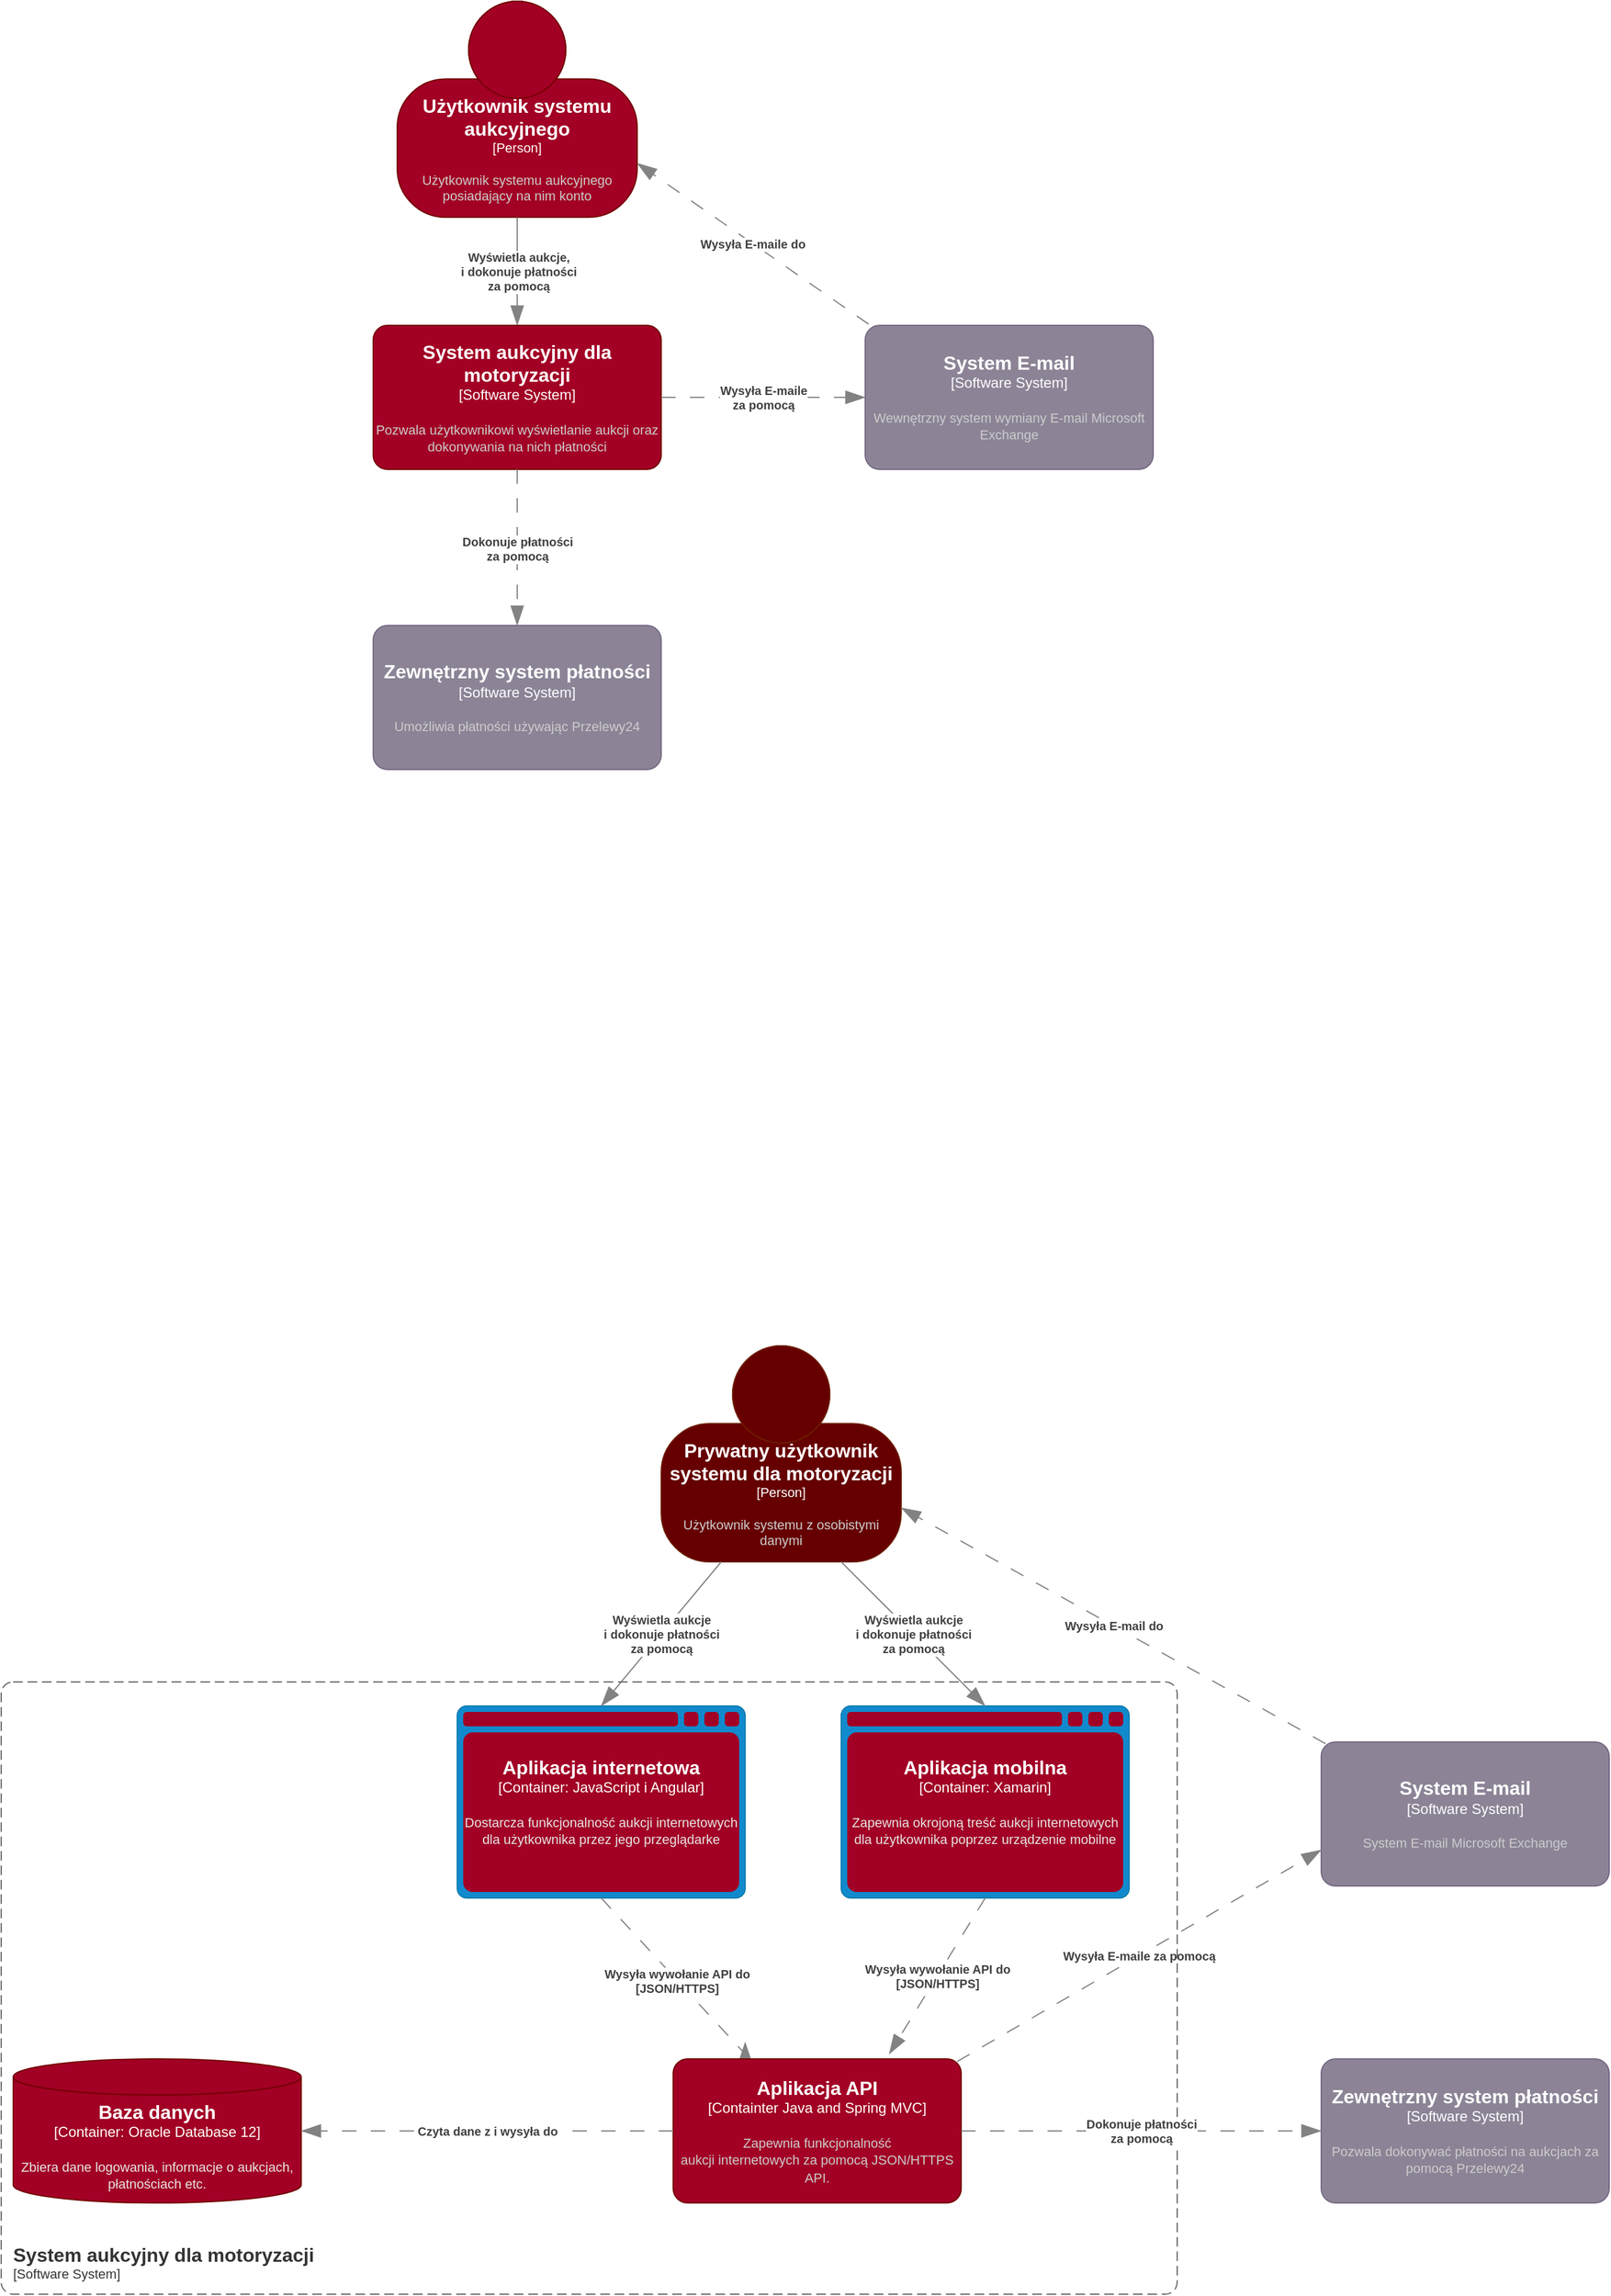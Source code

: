 <mxfile version="26.1.1">
  <diagram name="Strona-1" id="V2bcWA2_caKUuABU5mve">
    <mxGraphModel dx="2514" dy="878" grid="1" gridSize="10" guides="1" tooltips="1" connect="1" arrows="1" fold="1" page="1" pageScale="1" pageWidth="827" pageHeight="1169" math="0" shadow="0">
      <root>
        <mxCell id="0" />
        <mxCell id="1" parent="0" />
        <object placeholders="1" c4Name="Użytkownik systemu aukcyjnego" c4Type="Person" c4Description="Użytkownik systemu aukcyjnego posiadający na nim konto" label="&lt;font style=&quot;font-size: 16px&quot;&gt;&lt;b&gt;%c4Name%&lt;/b&gt;&lt;/font&gt;&lt;div&gt;[%c4Type%]&lt;/div&gt;&lt;br&gt;&lt;div&gt;&lt;font style=&quot;font-size: 11px&quot;&gt;&lt;font color=&quot;#cccccc&quot;&gt;%c4Description%&lt;/font&gt;&lt;/div&gt;" id="G_2vIIOp6yIZ4K_ppZqW-1">
          <mxCell style="html=1;fontSize=11;dashed=0;whiteSpace=wrap;fillColor=#a20025;strokeColor=#6F0000;fontColor=#ffffff;shape=mxgraph.c4.person2;align=center;metaEdit=1;points=[[0.5,0,0],[1,0.5,0],[1,0.75,0],[0.75,1,0],[0.5,1,0],[0.25,1,0],[0,0.75,0],[0,0.5,0]];resizable=0;" vertex="1" parent="1">
            <mxGeometry x="170" y="40" width="200" height="180" as="geometry" />
          </mxCell>
        </object>
        <object placeholders="1" c4Type="Relationship" c4Description="Wyświetla aukcje,&#xa; i dokonuje płatności &#xa;za pomocą" label="&lt;div style=&quot;text-align: left&quot;&gt;&lt;div style=&quot;text-align: center&quot;&gt;&lt;b&gt;%c4Description%&lt;/b&gt;&lt;/div&gt;" id="G_2vIIOp6yIZ4K_ppZqW-3">
          <mxCell style="endArrow=blockThin;html=1;fontSize=10;fontColor=#404040;strokeWidth=1;endFill=1;strokeColor=#828282;elbow=vertical;metaEdit=1;endSize=14;startSize=14;jumpStyle=arc;jumpSize=16;rounded=0;edgeStyle=orthogonalEdgeStyle;exitX=0.5;exitY=1;exitDx=0;exitDy=0;exitPerimeter=0;" edge="1" parent="1" source="G_2vIIOp6yIZ4K_ppZqW-1">
            <mxGeometry width="240" relative="1" as="geometry">
              <mxPoint x="290" y="390" as="sourcePoint" />
              <mxPoint x="270" y="310" as="targetPoint" />
            </mxGeometry>
          </mxCell>
        </object>
        <object placeholders="1" c4Name="System aukcyjny dla motoryzacji" c4Type="Software System" c4Description="Pozwala użytkownikowi wyświetlanie aukcji oraz dokonywania na nich płatności" label="&lt;font style=&quot;font-size: 16px&quot;&gt;&lt;b&gt;%c4Name%&lt;/b&gt;&lt;/font&gt;&lt;div&gt;[%c4Type%]&lt;/div&gt;&lt;br&gt;&lt;div&gt;&lt;font style=&quot;font-size: 11px&quot;&gt;&lt;font color=&quot;#cccccc&quot;&gt;%c4Description%&lt;/font&gt;&lt;/div&gt;" id="G_2vIIOp6yIZ4K_ppZqW-5">
          <mxCell style="rounded=1;whiteSpace=wrap;html=1;labelBackgroundColor=none;fillColor=#a20025;fontColor=#ffffff;align=center;arcSize=10;strokeColor=#6F0000;metaEdit=1;resizable=0;points=[[0.25,0,0],[0.5,0,0],[0.75,0,0],[1,0.25,0],[1,0.5,0],[1,0.75,0],[0.75,1,0],[0.5,1,0],[0.25,1,0],[0,0.75,0],[0,0.5,0],[0,0.25,0]];" vertex="1" parent="1">
            <mxGeometry x="150" y="310" width="240" height="120" as="geometry" />
          </mxCell>
        </object>
        <object placeholders="1" c4Type="Relationship" c4Description="Wysyła E-maile&#xa;za pomocą" label="&lt;div style=&quot;text-align: left&quot;&gt;&lt;div style=&quot;text-align: center&quot;&gt;&lt;b&gt;%c4Description%&lt;/b&gt;&lt;/div&gt;" id="G_2vIIOp6yIZ4K_ppZqW-9">
          <mxCell style="endArrow=blockThin;html=1;fontSize=10;fontColor=#404040;strokeWidth=1;endFill=1;strokeColor=#828282;elbow=vertical;metaEdit=1;endSize=14;startSize=14;jumpStyle=arc;jumpSize=16;rounded=0;edgeStyle=orthogonalEdgeStyle;exitX=1;exitY=0.5;exitDx=0;exitDy=0;exitPerimeter=0;dashed=1;dashPattern=12 12;entryX=0;entryY=0.5;entryDx=0;entryDy=0;entryPerimeter=0;" edge="1" parent="1" source="G_2vIIOp6yIZ4K_ppZqW-5" target="G_2vIIOp6yIZ4K_ppZqW-10">
            <mxGeometry width="240" relative="1" as="geometry">
              <mxPoint x="440" y="390" as="sourcePoint" />
              <mxPoint x="600" y="370" as="targetPoint" />
            </mxGeometry>
          </mxCell>
        </object>
        <object placeholders="1" c4Name="System E-mail" c4Type="Software System" c4Description="Wewnętrzny system wymiany E-mail Microsoft Exchange" label="&lt;font style=&quot;font-size: 16px&quot;&gt;&lt;b&gt;%c4Name%&lt;/b&gt;&lt;/font&gt;&lt;div&gt;[%c4Type%]&lt;/div&gt;&lt;br&gt;&lt;div&gt;&lt;font style=&quot;font-size: 11px&quot;&gt;&lt;font color=&quot;#cccccc&quot;&gt;%c4Description%&lt;/font&gt;&lt;/div&gt;" id="G_2vIIOp6yIZ4K_ppZqW-10">
          <mxCell style="rounded=1;whiteSpace=wrap;html=1;labelBackgroundColor=none;fillColor=#8C8496;fontColor=#ffffff;align=center;arcSize=10;strokeColor=#736782;metaEdit=1;resizable=0;points=[[0.25,0,0],[0.5,0,0],[0.75,0,0],[1,0.25,0],[1,0.5,0],[1,0.75,0],[0.75,1,0],[0.5,1,0],[0.25,1,0],[0,0.75,0],[0,0.5,0],[0,0.25,0]];" vertex="1" parent="1">
            <mxGeometry x="560" y="310" width="240" height="120" as="geometry" />
          </mxCell>
        </object>
        <object placeholders="1" c4Type="Relationship" c4Description="Wysyła E-maile do" label="&lt;div style=&quot;text-align: left&quot;&gt;&lt;div style=&quot;text-align: center&quot;&gt;&lt;b&gt;%c4Description%&lt;/b&gt;&lt;/div&gt;" id="G_2vIIOp6yIZ4K_ppZqW-13">
          <mxCell style="endArrow=blockThin;html=1;fontSize=10;fontColor=#404040;strokeWidth=1;endFill=1;strokeColor=#828282;elbow=vertical;metaEdit=1;endSize=14;startSize=14;jumpStyle=arc;jumpSize=16;rounded=0;exitX=0.012;exitY=-0.008;exitDx=0;exitDy=0;exitPerimeter=0;entryX=1;entryY=0.75;entryDx=0;entryDy=0;entryPerimeter=0;dashed=1;dashPattern=12 12;" edge="1" parent="1" source="G_2vIIOp6yIZ4K_ppZqW-10" target="G_2vIIOp6yIZ4K_ppZqW-1">
            <mxGeometry width="240" relative="1" as="geometry">
              <mxPoint x="590" y="230" as="sourcePoint" />
              <mxPoint x="830" y="230" as="targetPoint" />
            </mxGeometry>
          </mxCell>
        </object>
        <object placeholders="1" c4Type="Relationship" c4Description="Dokonuje płatności&#xa;za pomocą" label="&lt;div style=&quot;text-align: left&quot;&gt;&lt;div style=&quot;text-align: center&quot;&gt;&lt;b&gt;%c4Description%&lt;/b&gt;&lt;/div&gt;" id="G_2vIIOp6yIZ4K_ppZqW-14">
          <mxCell style="endArrow=blockThin;html=1;fontSize=10;fontColor=#404040;strokeWidth=1;endFill=1;strokeColor=#828282;elbow=vertical;metaEdit=1;endSize=14;startSize=14;jumpStyle=arc;jumpSize=16;rounded=0;exitX=0.5;exitY=1;exitDx=0;exitDy=0;exitPerimeter=0;entryX=0.5;entryY=0;entryDx=0;entryDy=0;entryPerimeter=0;dashed=1;dashPattern=12 12;" edge="1" parent="1" source="G_2vIIOp6yIZ4K_ppZqW-5" target="G_2vIIOp6yIZ4K_ppZqW-15">
            <mxGeometry x="0.005" width="240" relative="1" as="geometry">
              <mxPoint x="450" y="620" as="sourcePoint" />
              <mxPoint x="560" y="585" as="targetPoint" />
              <mxPoint as="offset" />
            </mxGeometry>
          </mxCell>
        </object>
        <object placeholders="1" c4Name="Zewnętrzny system płatności" c4Type="Software System" c4Description="Umożliwia płatności używając Przelewy24" label="&lt;font style=&quot;font-size: 16px&quot;&gt;&lt;b&gt;%c4Name%&lt;/b&gt;&lt;/font&gt;&lt;div&gt;[%c4Type%]&lt;/div&gt;&lt;br&gt;&lt;div&gt;&lt;font style=&quot;font-size: 11px&quot;&gt;&lt;font color=&quot;#cccccc&quot;&gt;%c4Description%&lt;/font&gt;&lt;/div&gt;" id="G_2vIIOp6yIZ4K_ppZqW-15">
          <mxCell style="rounded=1;whiteSpace=wrap;html=1;labelBackgroundColor=none;fillColor=#8C8496;fontColor=#ffffff;align=center;arcSize=10;strokeColor=#736782;metaEdit=1;resizable=0;points=[[0.25,0,0],[0.5,0,0],[0.75,0,0],[1,0.25,0],[1,0.5,0],[1,0.75,0],[0.75,1,0],[0.5,1,0],[0.25,1,0],[0,0.75,0],[0,0.5,0],[0,0.25,0]];" vertex="1" parent="1">
            <mxGeometry x="150" y="560" width="240" height="120" as="geometry" />
          </mxCell>
        </object>
        <object placeholders="1" c4Name="Prywatny użytkownik systemu dla motoryzacji" c4Type="Person" c4Description="Użytkownik systemu z osobistymi danymi" label="&lt;font style=&quot;font-size: 16px&quot;&gt;&lt;b&gt;%c4Name%&lt;/b&gt;&lt;/font&gt;&lt;div&gt;[%c4Type%]&lt;/div&gt;&lt;br&gt;&lt;div&gt;&lt;font style=&quot;font-size: 11px&quot;&gt;&lt;font color=&quot;#cccccc&quot;&gt;%c4Description%&lt;/font&gt;&lt;/div&gt;" id="G_2vIIOp6yIZ4K_ppZqW-17">
          <mxCell style="html=1;fontSize=11;dashed=0;whiteSpace=wrap;fillColor=#660000;strokeColor=#6D1F00;shape=mxgraph.c4.person2;align=center;metaEdit=1;points=[[0.5,0,0],[1,0.5,0],[1,0.75,0],[0.75,1,0],[0.5,1,0],[0.25,1,0],[0,0.75,0],[0,0.5,0]];resizable=0;fontColor=#ffffff;" vertex="1" parent="1">
            <mxGeometry x="390" y="1160" width="200" height="180" as="geometry" />
          </mxCell>
        </object>
        <object placeholders="1" c4Name="Aplikacja internetowa" c4Type="Container" c4Technology="JavaScript i Angular" c4Description="Dostarcza funkcjonalność aukcji internetowych dla użytkownika przez jego przeglądarke" label="&lt;font style=&quot;font-size: 16px&quot;&gt;&lt;b&gt;%c4Name%&lt;/b&gt;&lt;/font&gt;&lt;div&gt;[%c4Type%:&amp;nbsp;%c4Technology%]&lt;/div&gt;&lt;br&gt;&lt;div&gt;&lt;font style=&quot;font-size: 11px&quot;&gt;&lt;font color=&quot;#E6E6E6&quot;&gt;%c4Description%&lt;/font&gt;&lt;/div&gt;" id="G_2vIIOp6yIZ4K_ppZqW-21">
          <mxCell style="shape=mxgraph.c4.webBrowserContainer2;whiteSpace=wrap;html=1;boundedLbl=1;rounded=0;labelBackgroundColor=none;strokeColor=none;fillColor=#a20025;strokeColor=#118ACD;strokeColor2=#0E7DAD;fontSize=12;fontColor=#ffffff;align=center;metaEdit=1;points=[[0.5,0,0],[1,0.25,0],[1,0.5,0],[1,0.75,0],[0.5,1,0],[0,0.75,0],[0,0.5,0],[0,0.25,0]];resizable=0;gradientColor=none;" vertex="1" parent="1">
            <mxGeometry x="220" y="1460" width="240" height="160" as="geometry" />
          </mxCell>
        </object>
        <object placeholders="1" c4Name="Aplikacja mobilna" c4Type="Container" c4Technology="Xamarin" c4Description="Zapewnia okrojoną treść aukcji internetowych dla użytkownika poprzez urządzenie mobilne" label="&lt;font style=&quot;font-size: 16px&quot;&gt;&lt;b&gt;%c4Name%&lt;/b&gt;&lt;/font&gt;&lt;div&gt;[%c4Type%:&amp;nbsp;%c4Technology%]&lt;/div&gt;&lt;br&gt;&lt;div&gt;&lt;font style=&quot;font-size: 11px&quot;&gt;&lt;font color=&quot;#E6E6E6&quot;&gt;%c4Description%&lt;/font&gt;&lt;/div&gt;" id="G_2vIIOp6yIZ4K_ppZqW-25">
          <mxCell style="shape=mxgraph.c4.webBrowserContainer2;whiteSpace=wrap;html=1;boundedLbl=1;rounded=0;labelBackgroundColor=none;strokeColor=#6F0000;fillColor=#a20025;strokeColor=#118ACD;strokeColor2=#0E7DAD;fontSize=12;fontColor=#ffffff;align=center;metaEdit=1;points=[[0.5,0,0],[1,0.25,0],[1,0.5,0],[1,0.75,0],[0.5,1,0],[0,0.75,0],[0,0.5,0],[0,0.25,0]];resizable=0;" vertex="1" parent="1">
            <mxGeometry x="540" y="1460" width="240" height="160" as="geometry" />
          </mxCell>
        </object>
        <object placeholders="1" c4Type="Relationship" c4Description="Wyświetla aukcje &#xa;i dokonuje płatności&#xa;za pomocą" label="&lt;div style=&quot;text-align: left&quot;&gt;&lt;div style=&quot;text-align: center&quot;&gt;&lt;b&gt;%c4Description%&lt;/b&gt;&lt;/div&gt;" id="G_2vIIOp6yIZ4K_ppZqW-26">
          <mxCell style="endArrow=blockThin;html=1;fontSize=10;fontColor=#404040;strokeWidth=1;endFill=1;strokeColor=#828282;elbow=vertical;metaEdit=1;endSize=14;startSize=14;jumpStyle=arc;jumpSize=16;rounded=0;exitX=0.25;exitY=1;exitDx=0;exitDy=0;exitPerimeter=0;entryX=0.5;entryY=0;entryDx=0;entryDy=0;entryPerimeter=0;" edge="1" parent="1" source="G_2vIIOp6yIZ4K_ppZqW-17" target="G_2vIIOp6yIZ4K_ppZqW-21">
            <mxGeometry x="-0.006" width="240" relative="1" as="geometry">
              <mxPoint x="320" y="1400" as="sourcePoint" />
              <mxPoint x="560" y="1400" as="targetPoint" />
              <mxPoint as="offset" />
            </mxGeometry>
          </mxCell>
        </object>
        <object placeholders="1" c4Type="Relationship" c4Description="Wyświetla aukcje&#xa;i dokonuje płatności &#xa;za pomocą" label="&lt;div style=&quot;text-align: left&quot;&gt;&lt;div style=&quot;text-align: center&quot;&gt;&lt;b&gt;%c4Description%&lt;/b&gt;&lt;/div&gt;" id="G_2vIIOp6yIZ4K_ppZqW-27">
          <mxCell style="endArrow=blockThin;html=1;fontSize=10;fontColor=#404040;strokeWidth=1;endFill=1;strokeColor=#828282;elbow=vertical;metaEdit=1;endSize=14;startSize=14;jumpStyle=arc;jumpSize=16;rounded=0;exitX=0.75;exitY=1;exitDx=0;exitDy=0;exitPerimeter=0;entryX=0.5;entryY=0;entryDx=0;entryDy=0;entryPerimeter=0;" edge="1" parent="1" source="G_2vIIOp6yIZ4K_ppZqW-17" target="G_2vIIOp6yIZ4K_ppZqW-25">
            <mxGeometry width="240" relative="1" as="geometry">
              <mxPoint x="580" y="1380" as="sourcePoint" />
              <mxPoint x="820" y="1380" as="targetPoint" />
            </mxGeometry>
          </mxCell>
        </object>
        <object placeholders="1" c4Type="Relationship" c4Description="Wysyła wywołanie API do&#xa;[JSON/HTTPS]" label="&lt;div style=&quot;text-align: left&quot;&gt;&lt;div style=&quot;text-align: center&quot;&gt;&lt;b&gt;%c4Description%&lt;/b&gt;&lt;/div&gt;" id="G_2vIIOp6yIZ4K_ppZqW-31">
          <mxCell style="endArrow=blockThin;html=1;fontSize=10;fontColor=#404040;strokeWidth=1;endFill=1;strokeColor=#828282;elbow=vertical;metaEdit=1;endSize=14;startSize=14;jumpStyle=arc;jumpSize=16;rounded=0;exitX=0.5;exitY=1;exitDx=0;exitDy=0;exitPerimeter=0;dashed=1;dashPattern=12 12;" edge="1" parent="1" source="G_2vIIOp6yIZ4K_ppZqW-21">
            <mxGeometry width="240" relative="1" as="geometry">
              <mxPoint x="350" y="1630.0" as="sourcePoint" />
              <mxPoint x="460" y="1740" as="targetPoint" />
              <Array as="points">
                <mxPoint x="460" y="1750" />
              </Array>
            </mxGeometry>
          </mxCell>
        </object>
        <object placeholders="1" c4Type="Relationship" c4Description="Wysyła wywołanie API do&#xa;[JSON/HTTPS]" label="&lt;div style=&quot;text-align: left&quot;&gt;&lt;div style=&quot;text-align: center&quot;&gt;&lt;b&gt;%c4Description%&lt;/b&gt;&lt;/div&gt;" id="G_2vIIOp6yIZ4K_ppZqW-32">
          <mxCell style="endArrow=blockThin;html=1;fontSize=10;fontColor=#404040;strokeWidth=1;endFill=1;strokeColor=#828282;elbow=vertical;metaEdit=1;endSize=14;startSize=14;jumpStyle=arc;jumpSize=16;rounded=0;exitX=0.5;exitY=1;exitDx=0;exitDy=0;exitPerimeter=0;dashed=1;dashPattern=12 12;" edge="1" parent="1" source="G_2vIIOp6yIZ4K_ppZqW-25">
            <mxGeometry width="240" relative="1" as="geometry">
              <mxPoint x="660" y="1710" as="sourcePoint" />
              <mxPoint x="580" y="1750" as="targetPoint" />
            </mxGeometry>
          </mxCell>
        </object>
        <object placeholders="1" c4Name="System E-mail" c4Type="Software System" c4Description="System E-mail Microsoft Exchange" label="&lt;font style=&quot;font-size: 16px&quot;&gt;&lt;b&gt;%c4Name%&lt;/b&gt;&lt;/font&gt;&lt;div&gt;[%c4Type%]&lt;/div&gt;&lt;br&gt;&lt;div&gt;&lt;font style=&quot;font-size: 11px&quot;&gt;&lt;font color=&quot;#cccccc&quot;&gt;%c4Description%&lt;/font&gt;&lt;/div&gt;" id="G_2vIIOp6yIZ4K_ppZqW-33">
          <mxCell style="rounded=1;whiteSpace=wrap;html=1;labelBackgroundColor=none;fillColor=#8C8496;fontColor=#ffffff;align=center;arcSize=10;strokeColor=#736782;metaEdit=1;resizable=0;points=[[0.25,0,0],[0.5,0,0],[0.75,0,0],[1,0.25,0],[1,0.5,0],[1,0.75,0],[0.75,1,0],[0.5,1,0],[0.25,1,0],[0,0.75,0],[0,0.5,0],[0,0.25,0]];" vertex="1" parent="1">
            <mxGeometry x="940" y="1490" width="240" height="120" as="geometry" />
          </mxCell>
        </object>
        <object placeholders="1" c4Type="Relationship" c4Description="Wysyła E-mail do" label="&lt;div style=&quot;text-align: left&quot;&gt;&lt;div style=&quot;text-align: center&quot;&gt;&lt;b&gt;%c4Description%&lt;/b&gt;&lt;/div&gt;" id="G_2vIIOp6yIZ4K_ppZqW-34">
          <mxCell style="endArrow=blockThin;html=1;fontSize=10;fontColor=#404040;strokeWidth=1;endFill=1;strokeColor=#828282;elbow=vertical;metaEdit=1;endSize=14;startSize=14;jumpStyle=arc;jumpSize=16;rounded=0;exitX=0.015;exitY=0.012;exitDx=0;exitDy=0;exitPerimeter=0;entryX=1;entryY=0.75;entryDx=0;entryDy=0;entryPerimeter=0;dashed=1;dashPattern=12 12;" edge="1" parent="1" source="G_2vIIOp6yIZ4K_ppZqW-33" target="G_2vIIOp6yIZ4K_ppZqW-17">
            <mxGeometry width="240" relative="1" as="geometry">
              <mxPoint x="890" y="1400" as="sourcePoint" />
              <mxPoint x="1130" y="1400" as="targetPoint" />
            </mxGeometry>
          </mxCell>
        </object>
        <object placeholders="1" c4Name="Baza danych" c4Type="Container" c4Technology="Oracle Database 12" c4Description="Zbiera dane logowania, informacje o aukcjach, płatnościach etc." label="&lt;font style=&quot;font-size: 16px&quot;&gt;&lt;b&gt;%c4Name%&lt;/b&gt;&lt;/font&gt;&lt;div&gt;[%c4Type%:&amp;nbsp;%c4Technology%]&lt;/div&gt;&lt;br&gt;&lt;div&gt;&lt;font style=&quot;font-size: 11px&quot;&gt;&lt;font color=&quot;#E6E6E6&quot;&gt;%c4Description%&lt;/font&gt;&lt;/div&gt;" id="G_2vIIOp6yIZ4K_ppZqW-35">
          <mxCell style="shape=cylinder3;size=15;whiteSpace=wrap;html=1;boundedLbl=1;rounded=0;labelBackgroundColor=none;fillColor=#a20025;fontSize=12;fontColor=#ffffff;align=center;strokeColor=#6F0000;metaEdit=1;points=[[0.5,0,0],[1,0.25,0],[1,0.5,0],[1,0.75,0],[0.5,1,0],[0,0.75,0],[0,0.5,0],[0,0.25,0]];resizable=0;" vertex="1" parent="1">
            <mxGeometry x="-150" y="1754" width="240" height="120" as="geometry" />
          </mxCell>
        </object>
        <object placeholders="1" c4Name="Aplikacja API" c4Type="Containter Java and Spring MVC" c4Description="Zapewnia funkcjonalność &#xa;aukcji internetowych za pomocą JSON/HTTPS API." label="&lt;font style=&quot;font-size: 16px&quot;&gt;&lt;b&gt;%c4Name%&lt;/b&gt;&lt;/font&gt;&lt;div&gt;[%c4Type%]&lt;/div&gt;&lt;br&gt;&lt;div&gt;&lt;font style=&quot;font-size: 11px&quot;&gt;&lt;font color=&quot;#cccccc&quot;&gt;%c4Description%&lt;/font&gt;&lt;/div&gt;" id="G_2vIIOp6yIZ4K_ppZqW-36">
          <mxCell style="rounded=1;whiteSpace=wrap;html=1;labelBackgroundColor=none;fillColor=#a20025;fontColor=#ffffff;align=center;arcSize=10;strokeColor=#6F0000;metaEdit=1;resizable=0;points=[[0.25,0,0],[0.5,0,0],[0.75,0,0],[1,0.25,0],[1,0.5,0],[1,0.75,0],[0.75,1,0],[0.5,1,0],[0.25,1,0],[0,0.75,0],[0,0.5,0],[0,0.25,0]];" vertex="1" parent="1">
            <mxGeometry x="400" y="1754" width="240" height="120" as="geometry" />
          </mxCell>
        </object>
        <object placeholders="1" c4Type="Relationship" c4Description="Czyta dane z i wysyła do" label="&lt;div style=&quot;text-align: left&quot;&gt;&lt;div style=&quot;text-align: center&quot;&gt;&lt;b&gt;%c4Description%&lt;/b&gt;&lt;/div&gt;" id="G_2vIIOp6yIZ4K_ppZqW-38">
          <mxCell style="endArrow=blockThin;html=1;fontSize=10;fontColor=#404040;strokeWidth=1;endFill=1;strokeColor=#828282;elbow=vertical;metaEdit=1;endSize=14;startSize=14;jumpStyle=arc;jumpSize=16;rounded=0;edgeStyle=orthogonalEdgeStyle;exitX=0;exitY=0.5;exitDx=0;exitDy=0;exitPerimeter=0;entryX=1;entryY=0.5;entryDx=0;entryDy=0;entryPerimeter=0;dashed=1;dashPattern=12 12;" edge="1" parent="1" source="G_2vIIOp6yIZ4K_ppZqW-36" target="G_2vIIOp6yIZ4K_ppZqW-35">
            <mxGeometry width="240" relative="1" as="geometry">
              <mxPoint x="180" y="1810" as="sourcePoint" />
              <mxPoint x="420" y="1810" as="targetPoint" />
            </mxGeometry>
          </mxCell>
        </object>
        <object placeholders="1" c4Type="Relationship" c4Description="Wysyła E-maile za pomocą" label="&lt;div style=&quot;text-align: left&quot;&gt;&lt;div style=&quot;text-align: center&quot;&gt;&lt;b&gt;%c4Description%&lt;/b&gt;&lt;/div&gt;" id="G_2vIIOp6yIZ4K_ppZqW-39">
          <mxCell style="endArrow=blockThin;html=1;fontSize=10;fontColor=#404040;strokeWidth=1;endFill=1;strokeColor=#828282;elbow=vertical;metaEdit=1;endSize=14;startSize=14;jumpStyle=arc;jumpSize=16;rounded=0;exitX=0.986;exitY=0.018;exitDx=0;exitDy=0;exitPerimeter=0;entryX=0;entryY=0.75;entryDx=0;entryDy=0;entryPerimeter=0;dashed=1;dashPattern=12 12;" edge="1" parent="1" source="G_2vIIOp6yIZ4K_ppZqW-36" target="G_2vIIOp6yIZ4K_ppZqW-33">
            <mxGeometry x="-0.001" width="240" relative="1" as="geometry">
              <mxPoint x="690" y="1740" as="sourcePoint" />
              <mxPoint x="930" y="1740" as="targetPoint" />
              <mxPoint as="offset" />
            </mxGeometry>
          </mxCell>
        </object>
        <object placeholders="1" c4Name="System aukcyjny dla motoryzacji" c4Type="SystemScopeBoundary" c4Application="Software System" label="&lt;font style=&quot;font-size: 16px&quot;&gt;&lt;b&gt;&lt;div style=&quot;text-align: left&quot;&gt;%c4Name%&lt;/div&gt;&lt;/b&gt;&lt;/font&gt;&lt;div style=&quot;text-align: left&quot;&gt;[%c4Application%]&lt;/div&gt;" id="G_2vIIOp6yIZ4K_ppZqW-43">
          <mxCell style="rounded=1;fontSize=11;whiteSpace=wrap;html=1;dashed=1;arcSize=20;fillColor=none;strokeColor=#666666;fontColor=#333333;labelBackgroundColor=none;align=left;verticalAlign=bottom;labelBorderColor=none;spacingTop=0;spacing=10;dashPattern=8 4;metaEdit=1;rotatable=0;perimeter=rectanglePerimeter;noLabel=0;labelPadding=0;allowArrows=0;connectable=0;expand=0;recursiveResize=0;editable=1;pointerEvents=0;absoluteArcSize=1;points=[[0.25,0,0],[0.5,0,0],[0.75,0,0],[1,0.25,0],[1,0.5,0],[1,0.75,0],[0.75,1,0],[0.5,1,0],[0.25,1,0],[0,0.75,0],[0,0.5,0],[0,0.25,0]];" vertex="1" parent="1">
            <mxGeometry x="-160" y="1440" width="980" height="510" as="geometry" />
          </mxCell>
        </object>
        <object placeholders="1" c4Type="Relationship" c4Description="Dokonuje płatności&#xa;za pomocą" label="&lt;div style=&quot;text-align: left&quot;&gt;&lt;div style=&quot;text-align: center&quot;&gt;&lt;b&gt;%c4Description%&lt;/b&gt;&lt;/div&gt;" id="G_2vIIOp6yIZ4K_ppZqW-47">
          <mxCell style="endArrow=blockThin;html=1;fontSize=10;fontColor=#404040;strokeWidth=1;endFill=1;strokeColor=#828282;elbow=vertical;metaEdit=1;endSize=14;startSize=14;jumpStyle=arc;jumpSize=16;rounded=0;exitX=1;exitY=0.5;exitDx=0;exitDy=0;exitPerimeter=0;dashed=1;dashPattern=12 12;entryX=0;entryY=0.5;entryDx=0;entryDy=0;entryPerimeter=0;" edge="1" parent="1" source="G_2vIIOp6yIZ4K_ppZqW-36" target="G_2vIIOp6yIZ4K_ppZqW-48">
            <mxGeometry width="240" relative="1" as="geometry">
              <mxPoint x="800" y="1960" as="sourcePoint" />
              <mxPoint x="910" y="2030" as="targetPoint" />
            </mxGeometry>
          </mxCell>
        </object>
        <object placeholders="1" c4Name="Zewnętrzny system płatności" c4Type="Software System" c4Description="Pozwala dokonywać płatności na aukcjach za pomocą Przelewy24" label="&lt;font style=&quot;font-size: 16px&quot;&gt;&lt;b&gt;%c4Name%&lt;/b&gt;&lt;/font&gt;&lt;div&gt;[%c4Type%]&lt;/div&gt;&lt;br&gt;&lt;div&gt;&lt;font style=&quot;font-size: 11px&quot;&gt;&lt;font color=&quot;#cccccc&quot;&gt;%c4Description%&lt;/font&gt;&lt;/div&gt;" id="G_2vIIOp6yIZ4K_ppZqW-48">
          <mxCell style="rounded=1;whiteSpace=wrap;html=1;labelBackgroundColor=none;fillColor=#8C8496;fontColor=#ffffff;align=center;arcSize=10;strokeColor=#736782;metaEdit=1;resizable=0;points=[[0.25,0,0],[0.5,0,0],[0.75,0,0],[1,0.25,0],[1,0.5,0],[1,0.75,0],[0.75,1,0],[0.5,1,0],[0.25,1,0],[0,0.75,0],[0,0.5,0],[0,0.25,0]];" vertex="1" parent="1">
            <mxGeometry x="940" y="1754" width="240" height="120" as="geometry" />
          </mxCell>
        </object>
      </root>
    </mxGraphModel>
  </diagram>
</mxfile>
